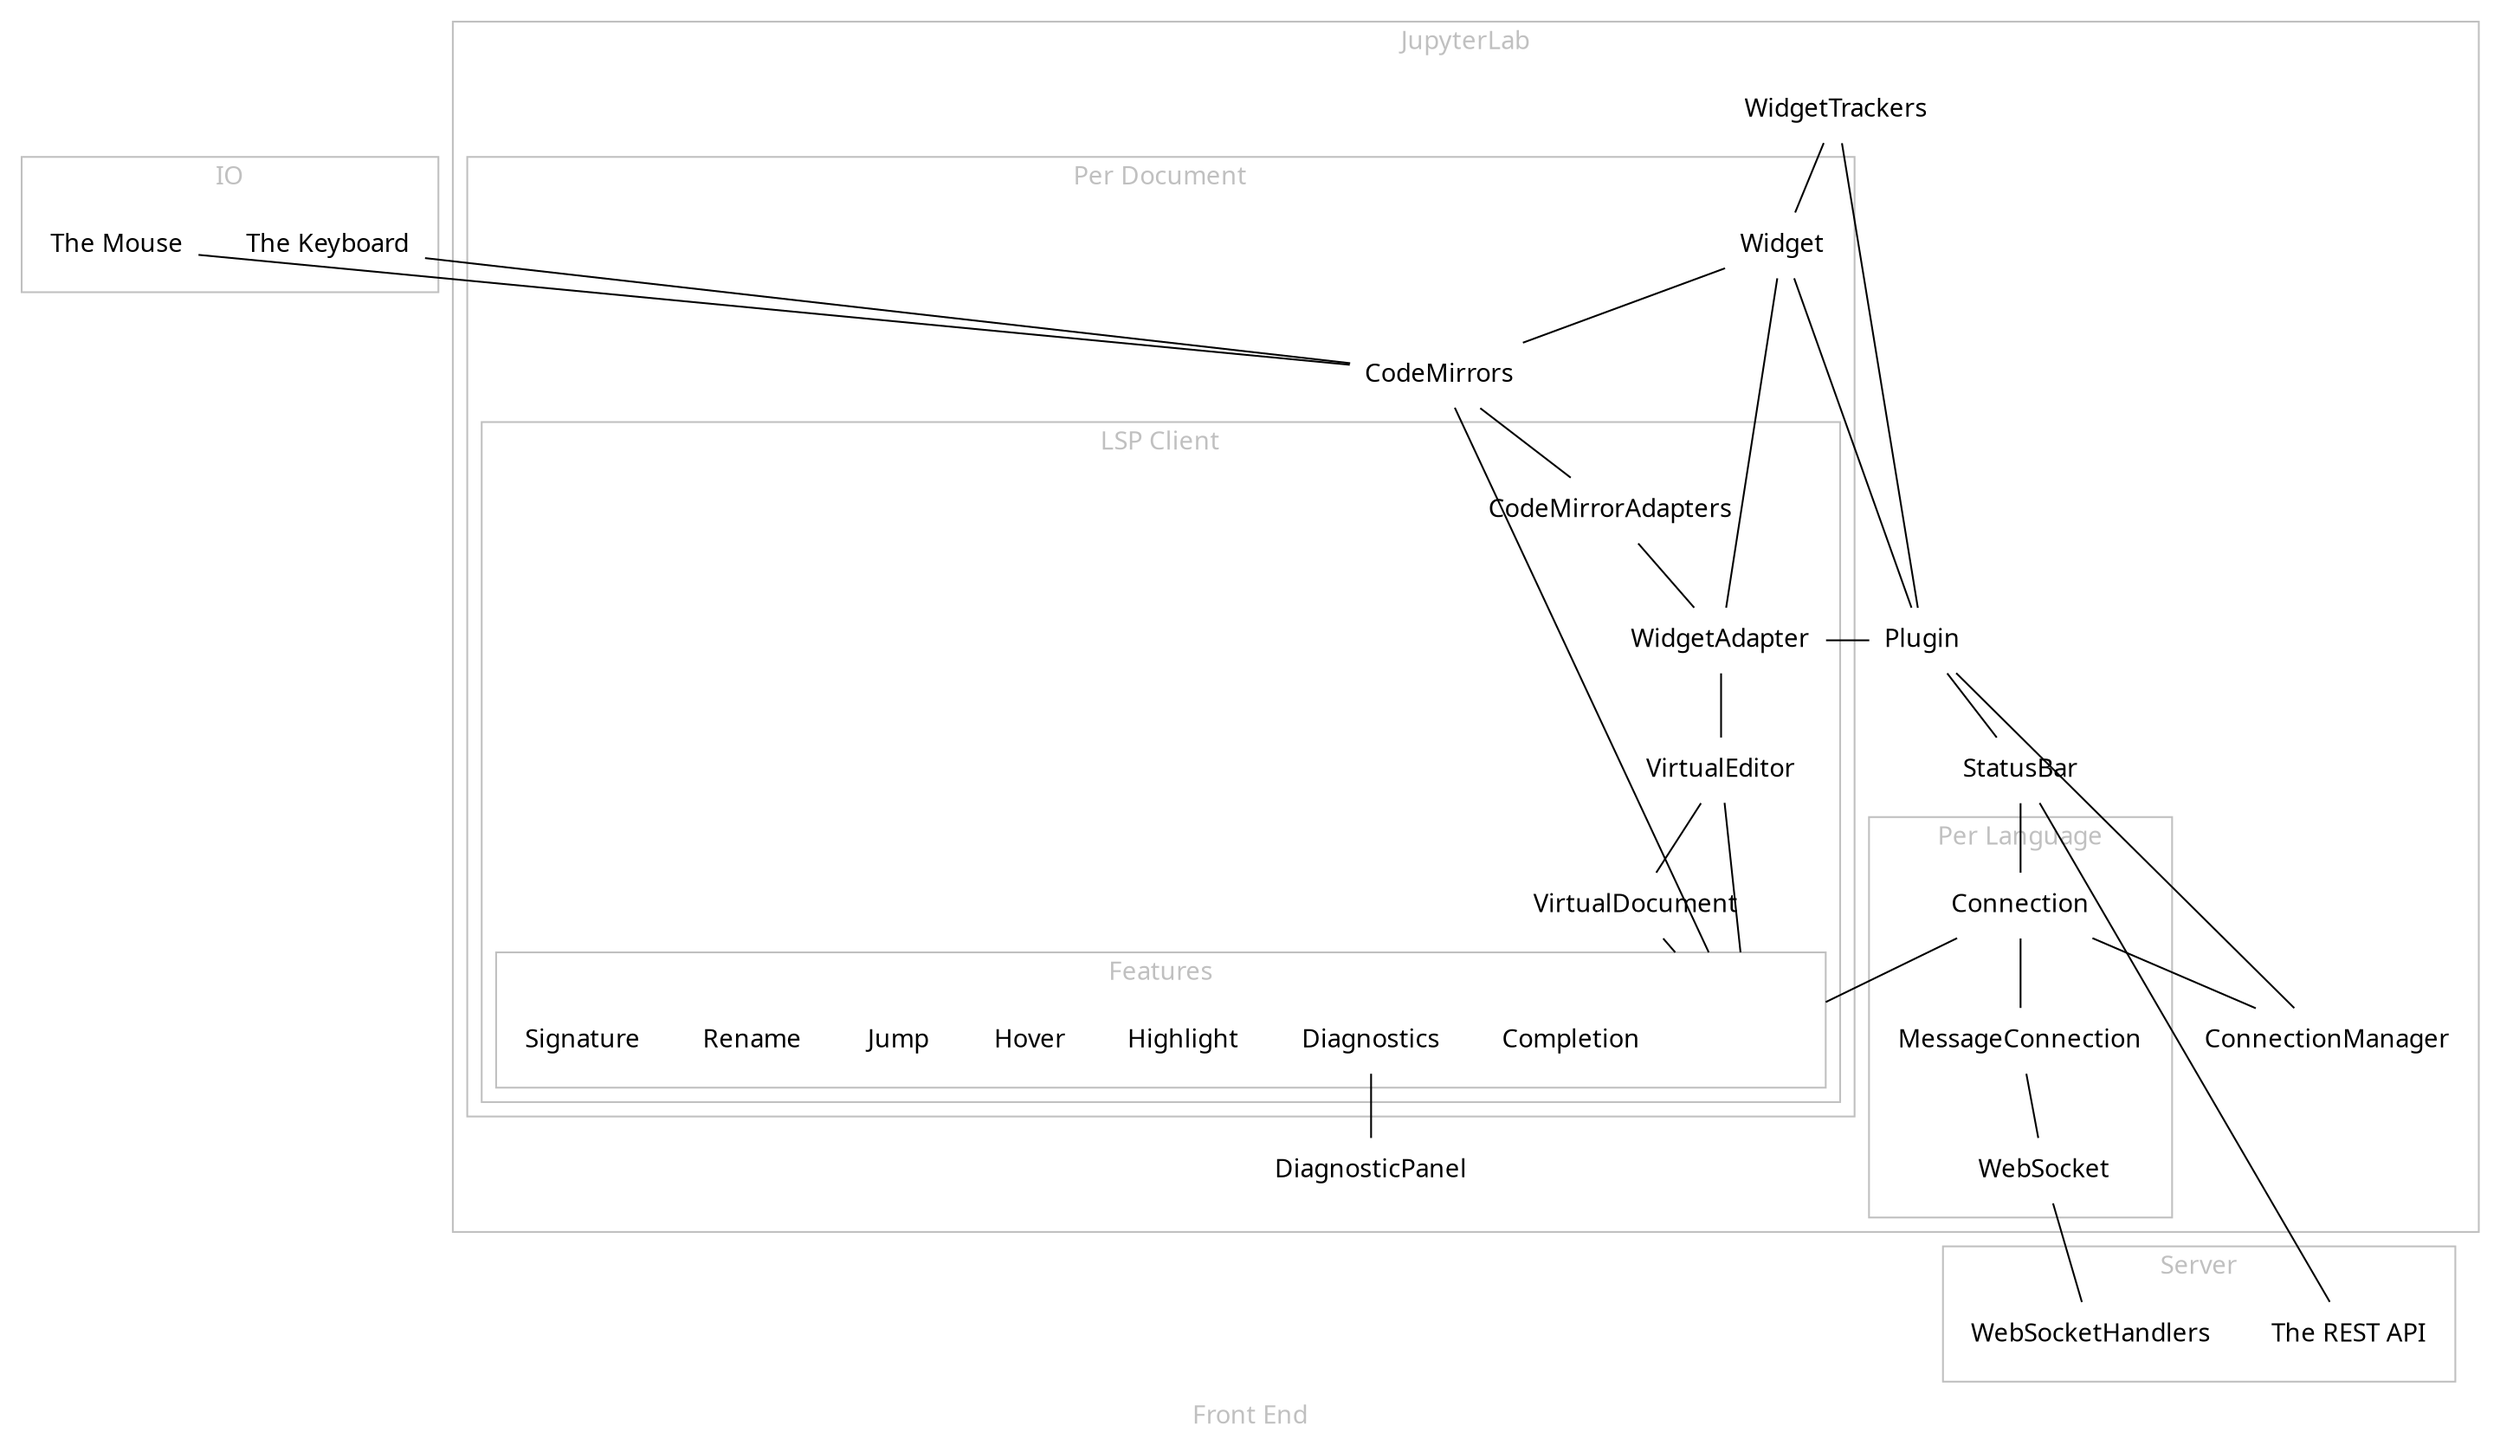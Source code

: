 graph backend {
    label="Front End"
    splines="line"
    compound=true
    fontname="sans-serif" fontcolor=grey
    node[shape=none fontname="sans-serif"]
    edge[fontname="sans-serif"]
    graph[fontcolor=grey color=grey]

    subgraph cluster_io { label="IO"
        Keyboard[label="The Keyboard"]
        Mouse[label="The Mouse"]
    }
    subgraph cluster_server { label="Server"
        RestAPI[label="The REST API"]
        WebSocketHandlers
    }
    subgraph cluster_lab { label="JupyterLab"
        Plugin
        StatusBar
        WidgetTrackers
        DiagnosticPanel
        ConnectionManager
             
        subgraph cluster_lang {label="Per Language"
            Connection
            MessageConnection
            WebSocket
        }
        subgraph cluster_doc { label="Per Document"
            Widget
            CodeMirrors
            subgraph cluster_doc_lsp { label="LSP Client"
                WidgetAdapter
                VirtualEditor
                VirtualDocument
                CodeMirrorAdapters
                subgraph cluster_features { label="Features"
                    Feature[style=invisible]
                    Completion
                    Diagnostics
                    Highlight
                    Hover
                    Jump
                    Rename
                    Signature
                }
            }
        }
    }
    
    {Connection CodeMirrors VirtualDocument VirtualEditor} -- Feature[lhead=cluster_features];
    Diagnostics -- DiagnosticPanel
    Connection -- ConnectionManager
    CodeMirrors -- CodeMirrorAdapters -- WidgetAdapter
    WidgetAdapter -- VirtualEditor -- VirtualDocument
    WidgetTrackers -- {Plugin -- Widget} 
    StatusBar -- Connection
    Widget -- WidgetAdapter -- Plugin -- StatusBar -- RestAPI
    Widget -- CodeMirrors
    Plugin -- ConnectionManager
    Connection -- MessageConnection -- WebSocket -- WebSocketHandlers
    {Keyboard Mouse} -- CodeMirrors
}